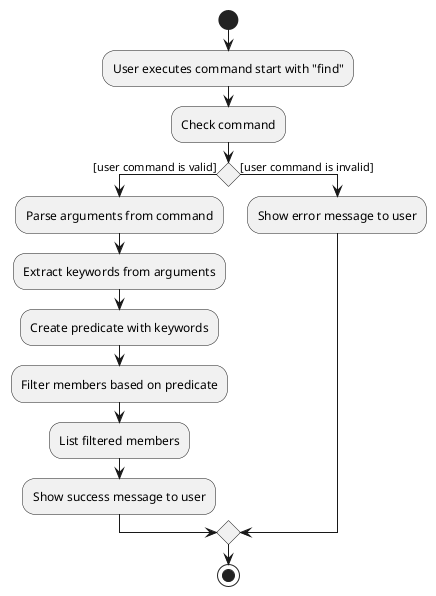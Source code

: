 @startuml
start
:User executes command start with "find";

:Check command;

if () then ([user command is valid])
    :Parse arguments from command;
    :Extract keywords from arguments;
    :Create predicate with keywords;
    :Filter members based on predicate;
    :List filtered members;
    :Show success message to user;
else ([user command is invalid])
    :Show error message to user;
endif

stop
@enduml
